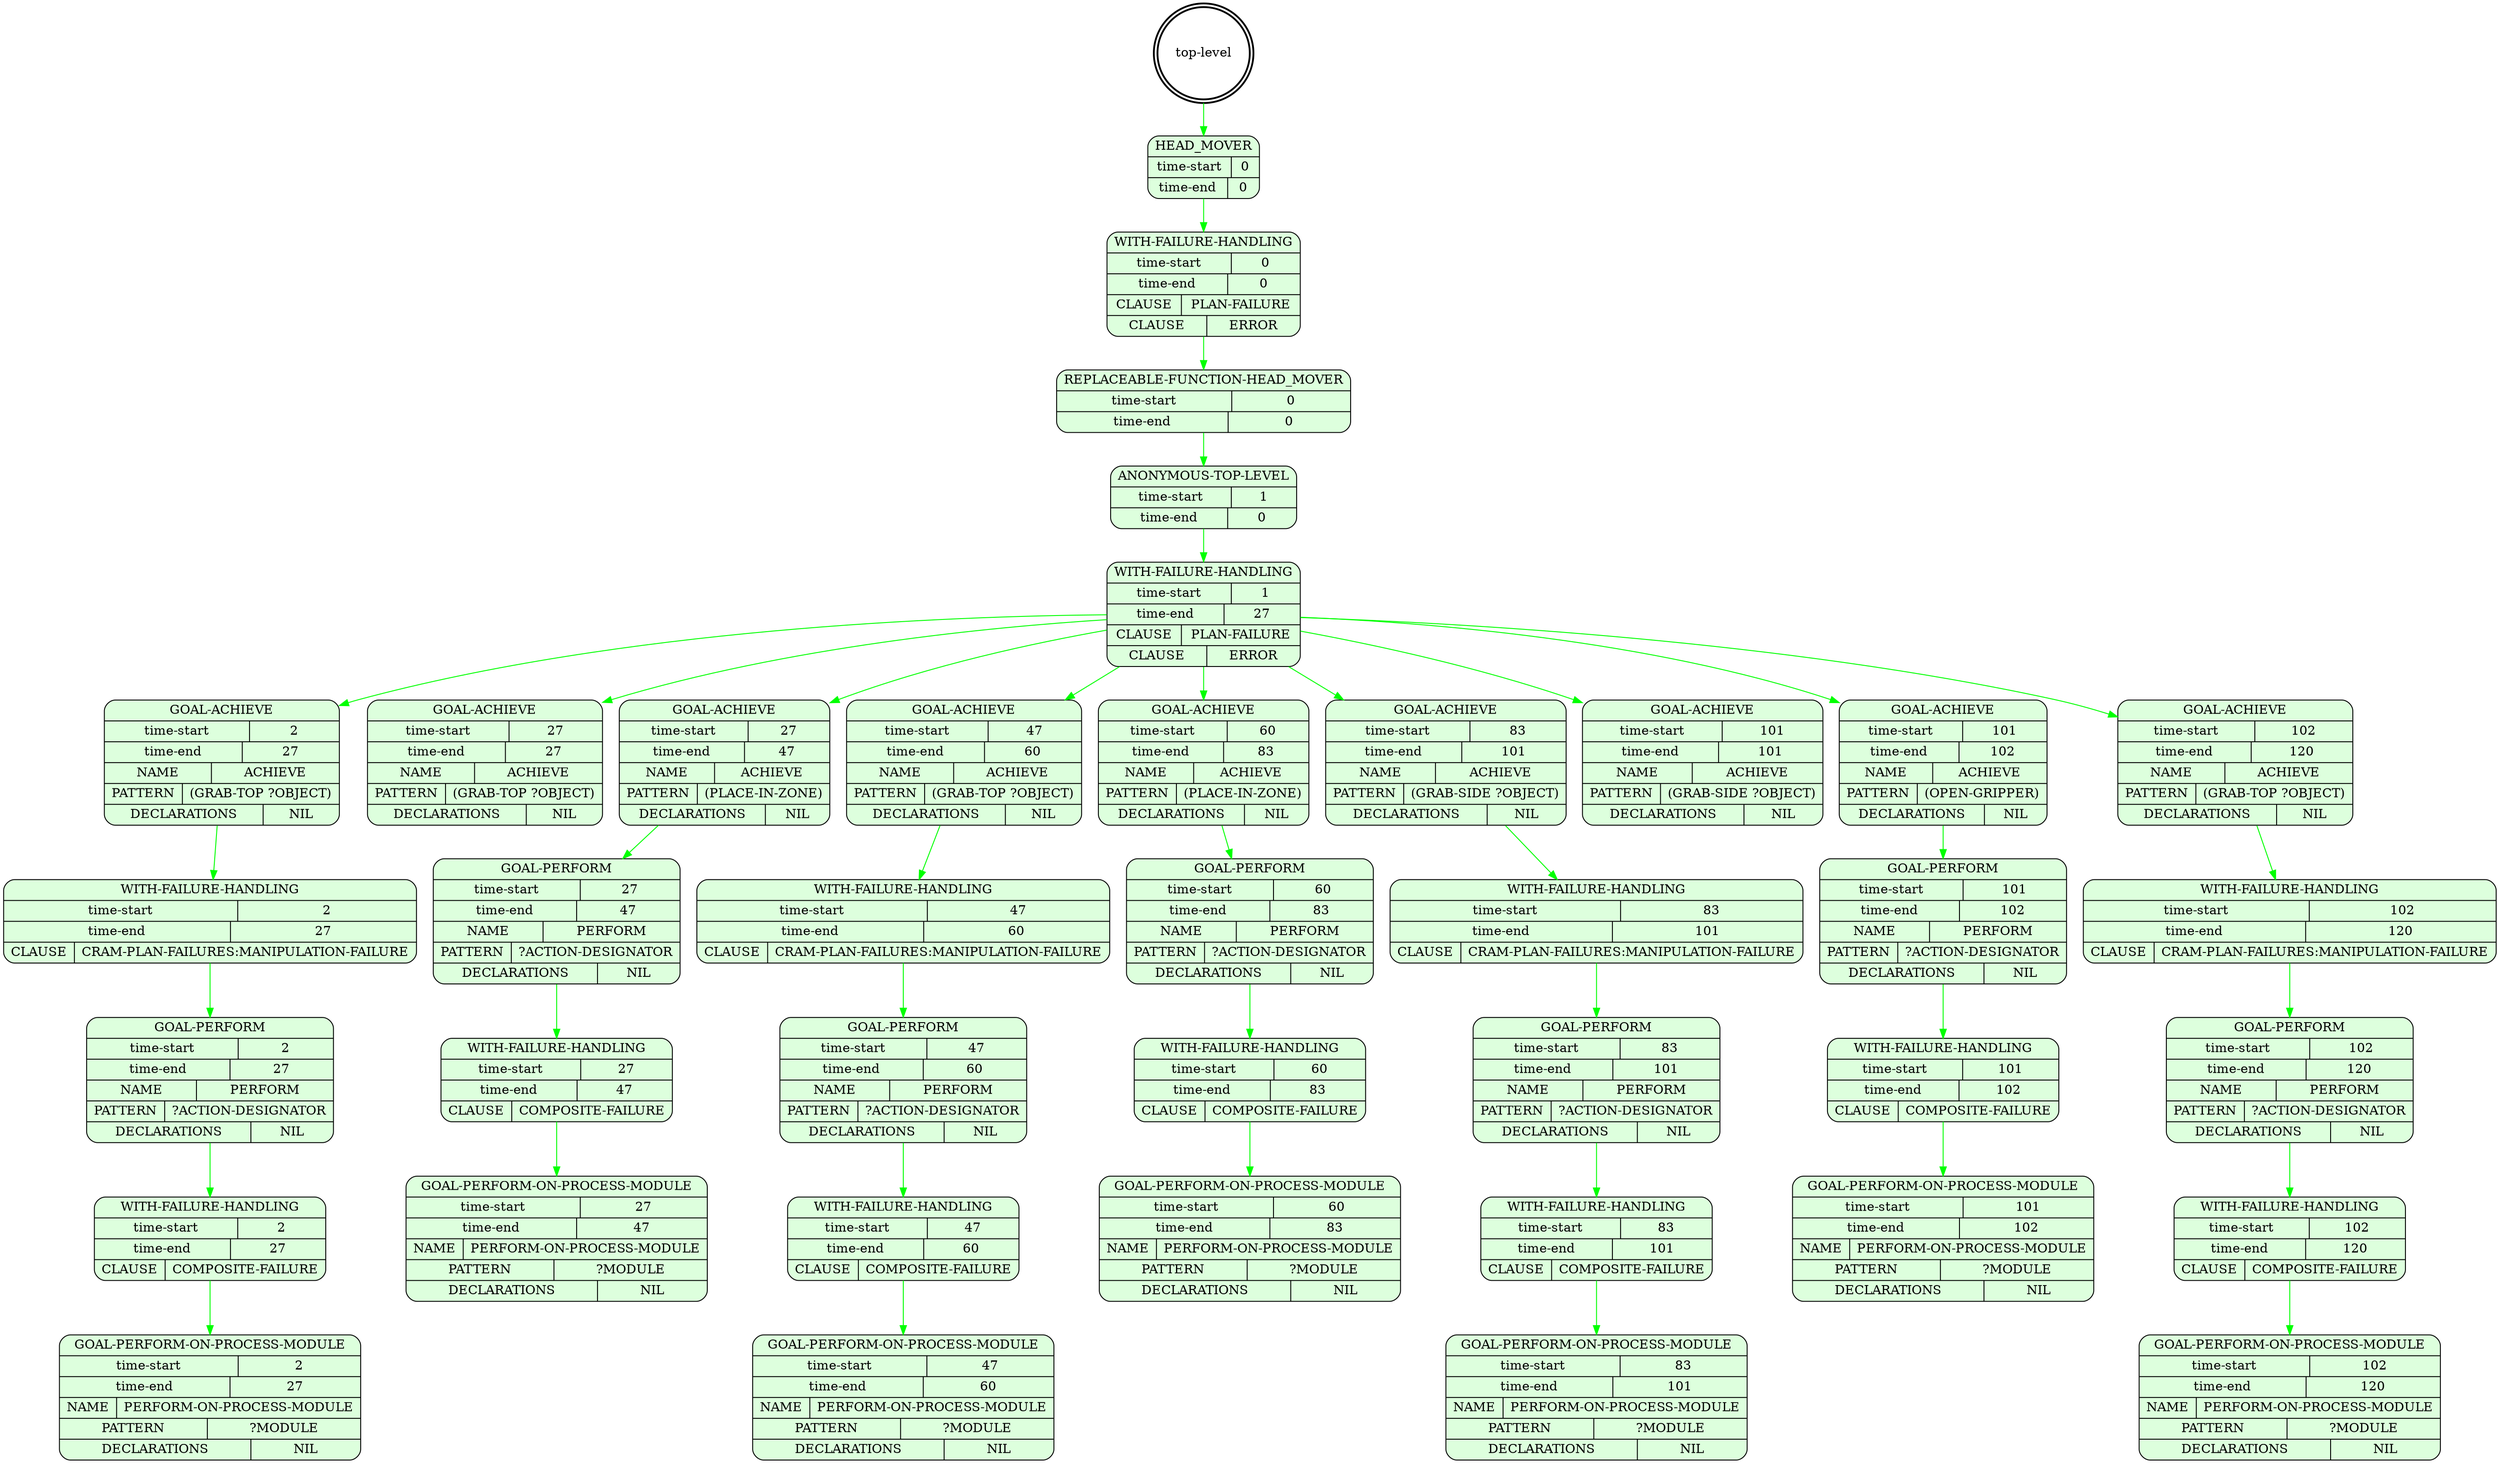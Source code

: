 digraph plangraph_zqLLIKq8es2Du4XY {
  node_rUE6awdJXae4zdUY [shape=doublecircle, style=bold, label="top-level"];

  node_bMwdb002EDVYVu0R [shape=Mrecord, style=filled, fillcolor="#ddffdd", label="{HEAD_MOVER|{time-start | 0}|{time-end | 0}}"];
  edge [color="green", label=""];
  node_rUE6awdJXae4zdUY -> node_bMwdb002EDVYVu0R;

  node_Wa4S9R4vjHX17NGc [shape=Mrecord, style=filled, fillcolor="#ddffdd", label="{WITH-FAILURE-HANDLING|{time-start | 0}|{time-end | 0}|{CLAUSE | PLAN-FAILURE}|{CLAUSE | ERROR}}"];
  edge [color="green", label=""];
  node_bMwdb002EDVYVu0R -> node_Wa4S9R4vjHX17NGc;

  node_MRd7dYdAeJvPDH9b [shape=Mrecord, style=filled, fillcolor="#ddffdd", label="{REPLACEABLE-FUNCTION-HEAD_MOVER|{time-start | 0}|{time-end | 0}}"];
  edge [color="green", label=""];
  node_Wa4S9R4vjHX17NGc -> node_MRd7dYdAeJvPDH9b;

  node_gPZoJNqik7bvz4xT [shape=Mrecord, style=filled, fillcolor="#ddffdd", label="{ANONYMOUS-TOP-LEVEL|{time-start | 1}|{time-end | 0}}"];
  edge [color="green", label=""];
  node_MRd7dYdAeJvPDH9b -> node_gPZoJNqik7bvz4xT;

  node_Io5iLiZy3FohD28j [shape=Mrecord, style=filled, fillcolor="#ddffdd", label="{WITH-FAILURE-HANDLING|{time-start | 1}|{time-end | 27}|{CLAUSE | PLAN-FAILURE}|{CLAUSE | ERROR}}"];
  edge [color="green", label=""];
  node_gPZoJNqik7bvz4xT -> node_Io5iLiZy3FohD28j;

  node_A3xIxNtcqIBXZp1W [shape=Mrecord, style=filled, fillcolor="#ddffdd", label="{GOAL-ACHIEVE|{time-start | 2}|{time-end | 27}|{NAME | ACHIEVE}|{PATTERN | (GRAB-TOP ?OBJECT)}|{DECLARATIONS | NIL}}"];
  edge [color="green", label=""];
  node_Io5iLiZy3FohD28j -> node_A3xIxNtcqIBXZp1W;

  node_00YINvj1Q4yGNz4z [shape=Mrecord, style=filled, fillcolor="#ddffdd", label="{WITH-FAILURE-HANDLING|{time-start | 2}|{time-end | 27}|{CLAUSE | CRAM-PLAN-FAILURES:MANIPULATION-FAILURE}}"];
  edge [color="green", label=""];
  node_A3xIxNtcqIBXZp1W -> node_00YINvj1Q4yGNz4z;

  node_ikE3ojrvzhlxEpJA [shape=Mrecord, style=filled, fillcolor="#ddffdd", label="{GOAL-PERFORM|{time-start | 2}|{time-end | 27}|{NAME | PERFORM}|{PATTERN | ?ACTION-DESIGNATOR}|{DECLARATIONS | NIL}}"];
  edge [color="green", label=""];
  node_00YINvj1Q4yGNz4z -> node_ikE3ojrvzhlxEpJA;

  node_s3brdP4pY5tVoiQU [shape=Mrecord, style=filled, fillcolor="#ddffdd", label="{WITH-FAILURE-HANDLING|{time-start | 2}|{time-end | 27}|{CLAUSE | COMPOSITE-FAILURE}}"];
  edge [color="green", label=""];
  node_ikE3ojrvzhlxEpJA -> node_s3brdP4pY5tVoiQU;

  node_E9t2mm8U3xwVNmt5 [shape=Mrecord, style=filled, fillcolor="#ddffdd", label="{GOAL-PERFORM-ON-PROCESS-MODULE|{time-start | 2}|{time-end | 27}|{NAME | PERFORM-ON-PROCESS-MODULE}|{PATTERN | ?MODULE}|{DECLARATIONS | NIL}}"];
  edge [color="green", label=""];
  node_s3brdP4pY5tVoiQU -> node_E9t2mm8U3xwVNmt5;

  node_Lept2vGlI6dfL7jI [shape=Mrecord, style=filled, fillcolor="#ddffdd", label="{GOAL-ACHIEVE|{time-start | 27}|{time-end | 27}|{NAME | ACHIEVE}|{PATTERN | (GRAB-TOP ?OBJECT)}|{DECLARATIONS | NIL}}"];
  edge [color="green", label=""];
  node_Io5iLiZy3FohD28j -> node_Lept2vGlI6dfL7jI;

  node_UX2ZBvsJ2yQUmODu [shape=Mrecord, style=filled, fillcolor="#ddffdd", label="{GOAL-ACHIEVE|{time-start | 27}|{time-end | 47}|{NAME | ACHIEVE}|{PATTERN | (PLACE-IN-ZONE)}|{DECLARATIONS | NIL}}"];
  edge [color="green", label=""];
  node_Io5iLiZy3FohD28j -> node_UX2ZBvsJ2yQUmODu;

  node_4pGWy3oWBrVmgcSz [shape=Mrecord, style=filled, fillcolor="#ddffdd", label="{GOAL-PERFORM|{time-start | 27}|{time-end | 47}|{NAME | PERFORM}|{PATTERN | ?ACTION-DESIGNATOR}|{DECLARATIONS | NIL}}"];
  edge [color="green", label=""];
  node_UX2ZBvsJ2yQUmODu -> node_4pGWy3oWBrVmgcSz;

  node_eP2XHDShseLPNEtX [shape=Mrecord, style=filled, fillcolor="#ddffdd", label="{WITH-FAILURE-HANDLING|{time-start | 27}|{time-end | 47}|{CLAUSE | COMPOSITE-FAILURE}}"];
  edge [color="green", label=""];
  node_4pGWy3oWBrVmgcSz -> node_eP2XHDShseLPNEtX;

  node_evjB0PAVjbdGfBOi [shape=Mrecord, style=filled, fillcolor="#ddffdd", label="{GOAL-PERFORM-ON-PROCESS-MODULE|{time-start | 27}|{time-end | 47}|{NAME | PERFORM-ON-PROCESS-MODULE}|{PATTERN | ?MODULE}|{DECLARATIONS | NIL}}"];
  edge [color="green", label=""];
  node_eP2XHDShseLPNEtX -> node_evjB0PAVjbdGfBOi;

  node_WP6AMzMoM3gtXsUj [shape=Mrecord, style=filled, fillcolor="#ddffdd", label="{GOAL-ACHIEVE|{time-start | 47}|{time-end | 60}|{NAME | ACHIEVE}|{PATTERN | (GRAB-TOP ?OBJECT)}|{DECLARATIONS | NIL}}"];
  edge [color="green", label=""];
  node_Io5iLiZy3FohD28j -> node_WP6AMzMoM3gtXsUj;

  node_iag7LGDfb9VVYqku [shape=Mrecord, style=filled, fillcolor="#ddffdd", label="{WITH-FAILURE-HANDLING|{time-start | 47}|{time-end | 60}|{CLAUSE | CRAM-PLAN-FAILURES:MANIPULATION-FAILURE}}"];
  edge [color="green", label=""];
  node_WP6AMzMoM3gtXsUj -> node_iag7LGDfb9VVYqku;

  node_lysL1tqbnWbBR8g0 [shape=Mrecord, style=filled, fillcolor="#ddffdd", label="{GOAL-PERFORM|{time-start | 47}|{time-end | 60}|{NAME | PERFORM}|{PATTERN | ?ACTION-DESIGNATOR}|{DECLARATIONS | NIL}}"];
  edge [color="green", label=""];
  node_iag7LGDfb9VVYqku -> node_lysL1tqbnWbBR8g0;

  node_G1xXlu6sYv4VK7OH [shape=Mrecord, style=filled, fillcolor="#ddffdd", label="{WITH-FAILURE-HANDLING|{time-start | 47}|{time-end | 60}|{CLAUSE | COMPOSITE-FAILURE}}"];
  edge [color="green", label=""];
  node_lysL1tqbnWbBR8g0 -> node_G1xXlu6sYv4VK7OH;

  node_lY7B14nvEIB8QelT [shape=Mrecord, style=filled, fillcolor="#ddffdd", label="{GOAL-PERFORM-ON-PROCESS-MODULE|{time-start | 47}|{time-end | 60}|{NAME | PERFORM-ON-PROCESS-MODULE}|{PATTERN | ?MODULE}|{DECLARATIONS | NIL}}"];
  edge [color="green", label=""];
  node_G1xXlu6sYv4VK7OH -> node_lY7B14nvEIB8QelT;

  node_FwIFJb53VJAhTZcV [shape=Mrecord, style=filled, fillcolor="#ddffdd", label="{GOAL-ACHIEVE|{time-start | 60}|{time-end | 83}|{NAME | ACHIEVE}|{PATTERN | (PLACE-IN-ZONE)}|{DECLARATIONS | NIL}}"];
  edge [color="green", label=""];
  node_Io5iLiZy3FohD28j -> node_FwIFJb53VJAhTZcV;

  node_pfYqwsjt0Xyr6znZ [shape=Mrecord, style=filled, fillcolor="#ddffdd", label="{GOAL-PERFORM|{time-start | 60}|{time-end | 83}|{NAME | PERFORM}|{PATTERN | ?ACTION-DESIGNATOR}|{DECLARATIONS | NIL}}"];
  edge [color="green", label=""];
  node_FwIFJb53VJAhTZcV -> node_pfYqwsjt0Xyr6znZ;

  node_kJMwGHkJxbzZBbe4 [shape=Mrecord, style=filled, fillcolor="#ddffdd", label="{WITH-FAILURE-HANDLING|{time-start | 60}|{time-end | 83}|{CLAUSE | COMPOSITE-FAILURE}}"];
  edge [color="green", label=""];
  node_pfYqwsjt0Xyr6znZ -> node_kJMwGHkJxbzZBbe4;

  node_SP3r0Ksi34hkOK3B [shape=Mrecord, style=filled, fillcolor="#ddffdd", label="{GOAL-PERFORM-ON-PROCESS-MODULE|{time-start | 60}|{time-end | 83}|{NAME | PERFORM-ON-PROCESS-MODULE}|{PATTERN | ?MODULE}|{DECLARATIONS | NIL}}"];
  edge [color="green", label=""];
  node_kJMwGHkJxbzZBbe4 -> node_SP3r0Ksi34hkOK3B;

  node_h08D5zGdMiSr31sI [shape=Mrecord, style=filled, fillcolor="#ddffdd", label="{GOAL-ACHIEVE|{time-start | 83}|{time-end | 101}|{NAME | ACHIEVE}|{PATTERN | (GRAB-SIDE ?OBJECT)}|{DECLARATIONS | NIL}}"];
  edge [color="green", label=""];
  node_Io5iLiZy3FohD28j -> node_h08D5zGdMiSr31sI;

  node_cXnHgAzbIFLGCxCv [shape=Mrecord, style=filled, fillcolor="#ddffdd", label="{WITH-FAILURE-HANDLING|{time-start | 83}|{time-end | 101}|{CLAUSE | CRAM-PLAN-FAILURES:MANIPULATION-FAILURE}}"];
  edge [color="green", label=""];
  node_h08D5zGdMiSr31sI -> node_cXnHgAzbIFLGCxCv;

  node_PbezCBlV6LfQ4GIW [shape=Mrecord, style=filled, fillcolor="#ddffdd", label="{GOAL-PERFORM|{time-start | 83}|{time-end | 101}|{NAME | PERFORM}|{PATTERN | ?ACTION-DESIGNATOR}|{DECLARATIONS | NIL}}"];
  edge [color="green", label=""];
  node_cXnHgAzbIFLGCxCv -> node_PbezCBlV6LfQ4GIW;

  node_y1EYlxQ8j7ntT7u5 [shape=Mrecord, style=filled, fillcolor="#ddffdd", label="{WITH-FAILURE-HANDLING|{time-start | 83}|{time-end | 101}|{CLAUSE | COMPOSITE-FAILURE}}"];
  edge [color="green", label=""];
  node_PbezCBlV6LfQ4GIW -> node_y1EYlxQ8j7ntT7u5;

  node_Shrwcig9QTYcvbqH [shape=Mrecord, style=filled, fillcolor="#ddffdd", label="{GOAL-PERFORM-ON-PROCESS-MODULE|{time-start | 83}|{time-end | 101}|{NAME | PERFORM-ON-PROCESS-MODULE}|{PATTERN | ?MODULE}|{DECLARATIONS | NIL}}"];
  edge [color="green", label=""];
  node_y1EYlxQ8j7ntT7u5 -> node_Shrwcig9QTYcvbqH;

  node_di8JrILYEziQQNih [shape=Mrecord, style=filled, fillcolor="#ddffdd", label="{GOAL-ACHIEVE|{time-start | 101}|{time-end | 101}|{NAME | ACHIEVE}|{PATTERN | (GRAB-SIDE ?OBJECT)}|{DECLARATIONS | NIL}}"];
  edge [color="green", label=""];
  node_Io5iLiZy3FohD28j -> node_di8JrILYEziQQNih;

  node_MKUxaH5ULwod7pMe [shape=Mrecord, style=filled, fillcolor="#ddffdd", label="{GOAL-ACHIEVE|{time-start | 101}|{time-end | 102}|{NAME | ACHIEVE}|{PATTERN | (OPEN-GRIPPER)}|{DECLARATIONS | NIL}}"];
  edge [color="green", label=""];
  node_Io5iLiZy3FohD28j -> node_MKUxaH5ULwod7pMe;

  node_jdmjWJ8L3fKoj7hV [shape=Mrecord, style=filled, fillcolor="#ddffdd", label="{GOAL-PERFORM|{time-start | 101}|{time-end | 102}|{NAME | PERFORM}|{PATTERN | ?ACTION-DESIGNATOR}|{DECLARATIONS | NIL}}"];
  edge [color="green", label=""];
  node_MKUxaH5ULwod7pMe -> node_jdmjWJ8L3fKoj7hV;

  node_9FNg2C58qvDOKe0P [shape=Mrecord, style=filled, fillcolor="#ddffdd", label="{WITH-FAILURE-HANDLING|{time-start | 101}|{time-end | 102}|{CLAUSE | COMPOSITE-FAILURE}}"];
  edge [color="green", label=""];
  node_jdmjWJ8L3fKoj7hV -> node_9FNg2C58qvDOKe0P;

  node_gbwsI8JNllkWvWrX [shape=Mrecord, style=filled, fillcolor="#ddffdd", label="{GOAL-PERFORM-ON-PROCESS-MODULE|{time-start | 101}|{time-end | 102}|{NAME | PERFORM-ON-PROCESS-MODULE}|{PATTERN | ?MODULE}|{DECLARATIONS | NIL}}"];
  edge [color="green", label=""];
  node_9FNg2C58qvDOKe0P -> node_gbwsI8JNllkWvWrX;

  node_I9diZTjf3sZAHDed [shape=Mrecord, style=filled, fillcolor="#ddffdd", label="{GOAL-ACHIEVE|{time-start | 102}|{time-end | 120}|{NAME | ACHIEVE}|{PATTERN | (GRAB-TOP ?OBJECT)}|{DECLARATIONS | NIL}}"];
  edge [color="green", label=""];
  node_Io5iLiZy3FohD28j -> node_I9diZTjf3sZAHDed;

  node_nYr4IydxAJTsxhUG [shape=Mrecord, style=filled, fillcolor="#ddffdd", label="{WITH-FAILURE-HANDLING|{time-start | 102}|{time-end | 120}|{CLAUSE | CRAM-PLAN-FAILURES:MANIPULATION-FAILURE}}"];
  edge [color="green", label=""];
  node_I9diZTjf3sZAHDed -> node_nYr4IydxAJTsxhUG;

  node_ZC584QkjF9J8fpSl [shape=Mrecord, style=filled, fillcolor="#ddffdd", label="{GOAL-PERFORM|{time-start | 102}|{time-end | 120}|{NAME | PERFORM}|{PATTERN | ?ACTION-DESIGNATOR}|{DECLARATIONS | NIL}}"];
  edge [color="green", label=""];
  node_nYr4IydxAJTsxhUG -> node_ZC584QkjF9J8fpSl;

  node_PaQ0gYkzfagvWs9T [shape=Mrecord, style=filled, fillcolor="#ddffdd", label="{WITH-FAILURE-HANDLING|{time-start | 102}|{time-end | 120}|{CLAUSE | COMPOSITE-FAILURE}}"];
  edge [color="green", label=""];
  node_ZC584QkjF9J8fpSl -> node_PaQ0gYkzfagvWs9T;

  node_xLHtyFuwOVg4zwnh [shape=Mrecord, style=filled, fillcolor="#ddffdd", label="{GOAL-PERFORM-ON-PROCESS-MODULE|{time-start | 102}|{time-end | 120}|{NAME | PERFORM-ON-PROCESS-MODULE}|{PATTERN | ?MODULE}|{DECLARATIONS | NIL}}"];
  edge [color="green", label=""];
  node_PaQ0gYkzfagvWs9T -> node_xLHtyFuwOVg4zwnh;
}
